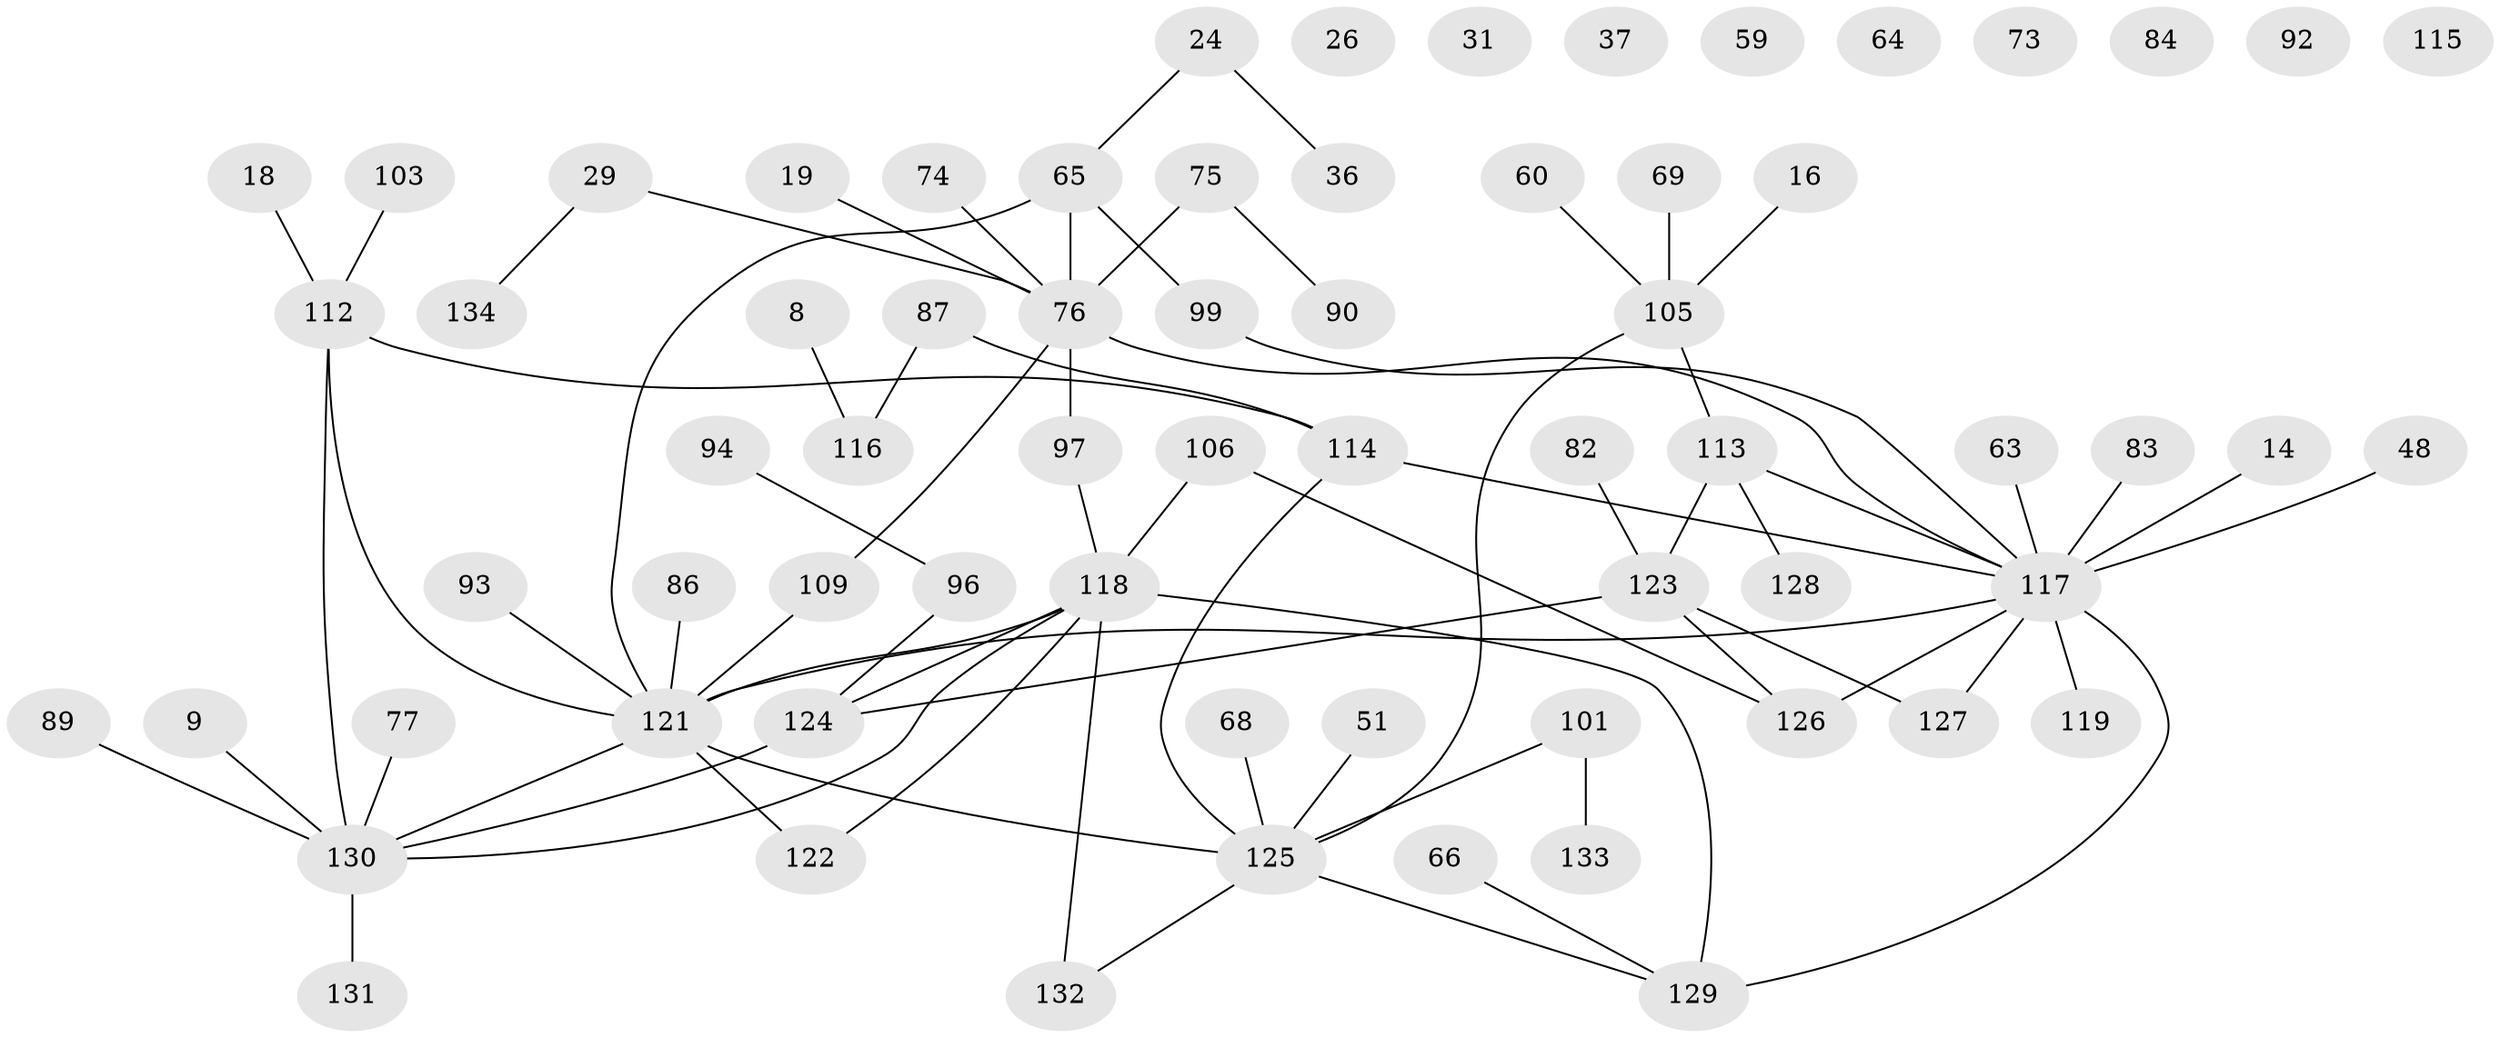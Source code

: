 // original degree distribution, {4: 0.11940298507462686, 3: 0.1865671641791045, 2: 0.26865671641791045, 1: 0.27611940298507465, 6: 0.022388059701492536, 5: 0.05970149253731343, 0: 0.06716417910447761}
// Generated by graph-tools (version 1.1) at 2025/40/03/09/25 04:40:21]
// undirected, 67 vertices, 75 edges
graph export_dot {
graph [start="1"]
  node [color=gray90,style=filled];
  8;
  9;
  14;
  16;
  18;
  19;
  24;
  26;
  29 [super="+12"];
  31;
  36;
  37;
  48;
  51;
  59;
  60;
  63;
  64;
  65;
  66;
  68;
  69;
  73;
  74;
  75;
  76 [super="+52+13"];
  77;
  82;
  83 [super="+43"];
  84;
  86;
  87;
  89;
  90;
  92;
  93;
  94;
  96 [super="+7"];
  97;
  99;
  101;
  103;
  105 [super="+17"];
  106;
  109;
  112 [super="+104"];
  113 [super="+41"];
  114 [super="+79"];
  115;
  116;
  117 [super="+25+95+91"];
  118 [super="+39+67+46+88"];
  119;
  121 [super="+38+71+110+120"];
  122;
  123;
  124 [super="+72"];
  125 [super="+22+35+47+11+81"];
  126 [super="+58"];
  127 [super="+70"];
  128;
  129 [super="+56"];
  130 [super="+102+1+111"];
  131;
  132 [super="+108"];
  133;
  134;
  8 -- 116;
  9 -- 130;
  14 -- 117;
  16 -- 105;
  18 -- 112;
  19 -- 76;
  24 -- 36;
  24 -- 65;
  29 -- 76;
  29 -- 134;
  48 -- 117;
  51 -- 125;
  60 -- 105;
  63 -- 117;
  65 -- 76 [weight=3];
  65 -- 99;
  65 -- 121;
  66 -- 129;
  68 -- 125;
  69 -- 105;
  74 -- 76;
  75 -- 76;
  75 -- 90;
  76 -- 97;
  76 -- 109;
  76 -- 117;
  77 -- 130;
  82 -- 123;
  83 -- 117 [weight=3];
  86 -- 121;
  87 -- 116;
  87 -- 114;
  89 -- 130;
  93 -- 121;
  94 -- 96;
  96 -- 124;
  97 -- 118;
  99 -- 117;
  101 -- 133;
  101 -- 125;
  103 -- 112;
  105 -- 113;
  105 -- 125;
  106 -- 126;
  106 -- 118;
  109 -- 121;
  112 -- 130 [weight=2];
  112 -- 114;
  112 -- 121 [weight=2];
  113 -- 123;
  113 -- 128;
  113 -- 117;
  114 -- 117;
  114 -- 125;
  117 -- 129 [weight=3];
  117 -- 119;
  117 -- 126;
  117 -- 127;
  117 -- 121 [weight=2];
  118 -- 129 [weight=2];
  118 -- 124;
  118 -- 132 [weight=2];
  118 -- 122;
  118 -- 130;
  118 -- 121;
  121 -- 125;
  121 -- 130;
  121 -- 122;
  123 -- 126;
  123 -- 127;
  123 -- 124;
  124 -- 130;
  125 -- 129;
  125 -- 132;
  130 -- 131;
}
